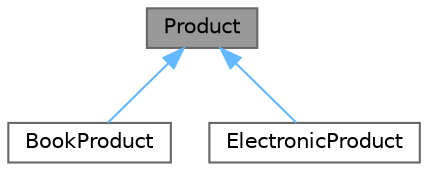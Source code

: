 digraph "Product"
{
 // LATEX_PDF_SIZE
  bgcolor="transparent";
  edge [fontname=Helvetica,fontsize=10,labelfontname=Helvetica,labelfontsize=10];
  node [fontname=Helvetica,fontsize=10,shape=box,height=0.2,width=0.4];
  Node1 [id="Node000001",label="Product",height=0.2,width=0.4,color="gray40", fillcolor="grey60", style="filled", fontcolor="black",tooltip="Базовый класс, представляющий товар"];
  Node1 -> Node2 [id="edge1_Node000001_Node000002",dir="back",color="steelblue1",style="solid",tooltip=" "];
  Node2 [id="Node000002",label="BookProduct",height=0.2,width=0.4,color="gray40", fillcolor="white", style="filled",URL="$class_book_product.html",tooltip="Класс, представляющий книжный товар"];
  Node1 -> Node3 [id="edge2_Node000001_Node000003",dir="back",color="steelblue1",style="solid",tooltip=" "];
  Node3 [id="Node000003",label="ElectronicProduct",height=0.2,width=0.4,color="gray40", fillcolor="white", style="filled",URL="$class_electronic_product.html",tooltip="Класс, представляющий электронный товар"];
}
